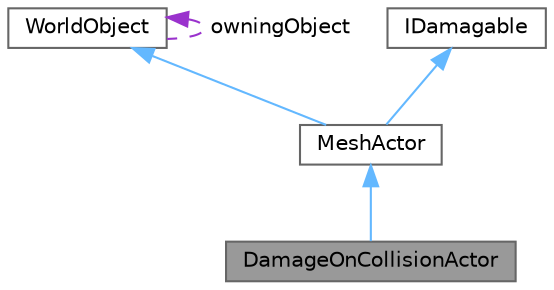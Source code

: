digraph "DamageOnCollisionActor"
{
 // LATEX_PDF_SIZE
  bgcolor="transparent";
  edge [fontname=Helvetica,fontsize=10,labelfontname=Helvetica,labelfontsize=10];
  node [fontname=Helvetica,fontsize=10,shape=box,height=0.2,width=0.4];
  Node1 [label="DamageOnCollisionActor",height=0.2,width=0.4,color="gray40", fillcolor="grey60", style="filled", fontcolor="black",tooltip="Actor to spawn to perform damage on collision"];
  Node2 -> Node1 [dir="back",color="steelblue1",style="solid"];
  Node2 [label="MeshActor",height=0.2,width=0.4,color="gray40", fillcolor="white", style="filled",URL="$class_mesh_actor.html",tooltip="An object that has a mesh"];
  Node3 -> Node2 [dir="back",color="steelblue1",style="solid"];
  Node3 [label="WorldObject",height=0.2,width=0.4,color="gray40", fillcolor="white", style="filled",URL="$class_world_object.html",tooltip=" "];
  Node3 -> Node3 [dir="back",color="darkorchid3",style="dashed",label=" owningObject" ];
  Node4 -> Node2 [dir="back",color="steelblue1",style="solid"];
  Node4 [label="IDamagable",height=0.2,width=0.4,color="gray40", fillcolor="white", style="filled",URL="$class_i_damagable.html",tooltip="Interface to be added, when we want the specific class to be able to take damage"];
}

